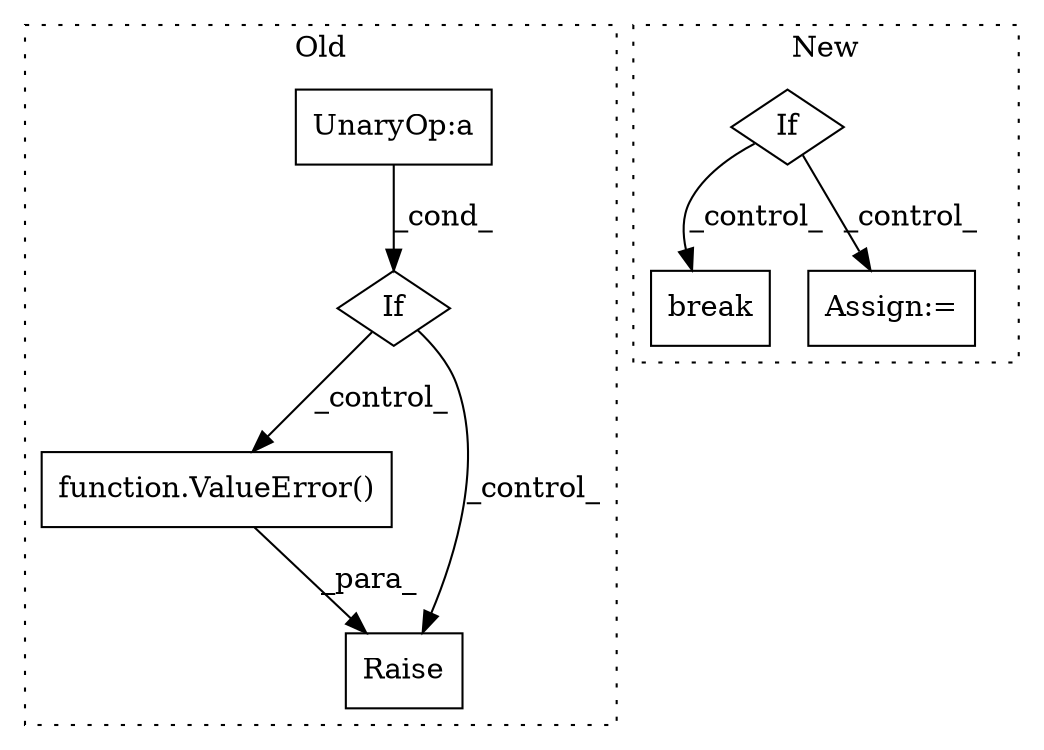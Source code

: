 digraph G {
subgraph cluster0 {
1 [label="function.ValueError()" a="75" s="8877,8922" l="11,1" shape="box"];
3 [label="Raise" a="91" s="8871" l="6" shape="box"];
5 [label="If" a="96" s="8793" l="3" shape="diamond"];
6 [label="UnaryOp:a" a="61" s="8796" l="45" shape="box"];
label = "Old";
style="dotted";
}
subgraph cluster1 {
2 [label="break" a="94" s="15105" l="5" shape="box"];
4 [label="If" a="96" s="12978" l="3" shape="diamond"];
7 [label="Assign:=" a="68" s="15065" l="3" shape="box"];
label = "New";
style="dotted";
}
1 -> 3 [label="_para_"];
4 -> 2 [label="_control_"];
4 -> 7 [label="_control_"];
5 -> 3 [label="_control_"];
5 -> 1 [label="_control_"];
6 -> 5 [label="_cond_"];
}